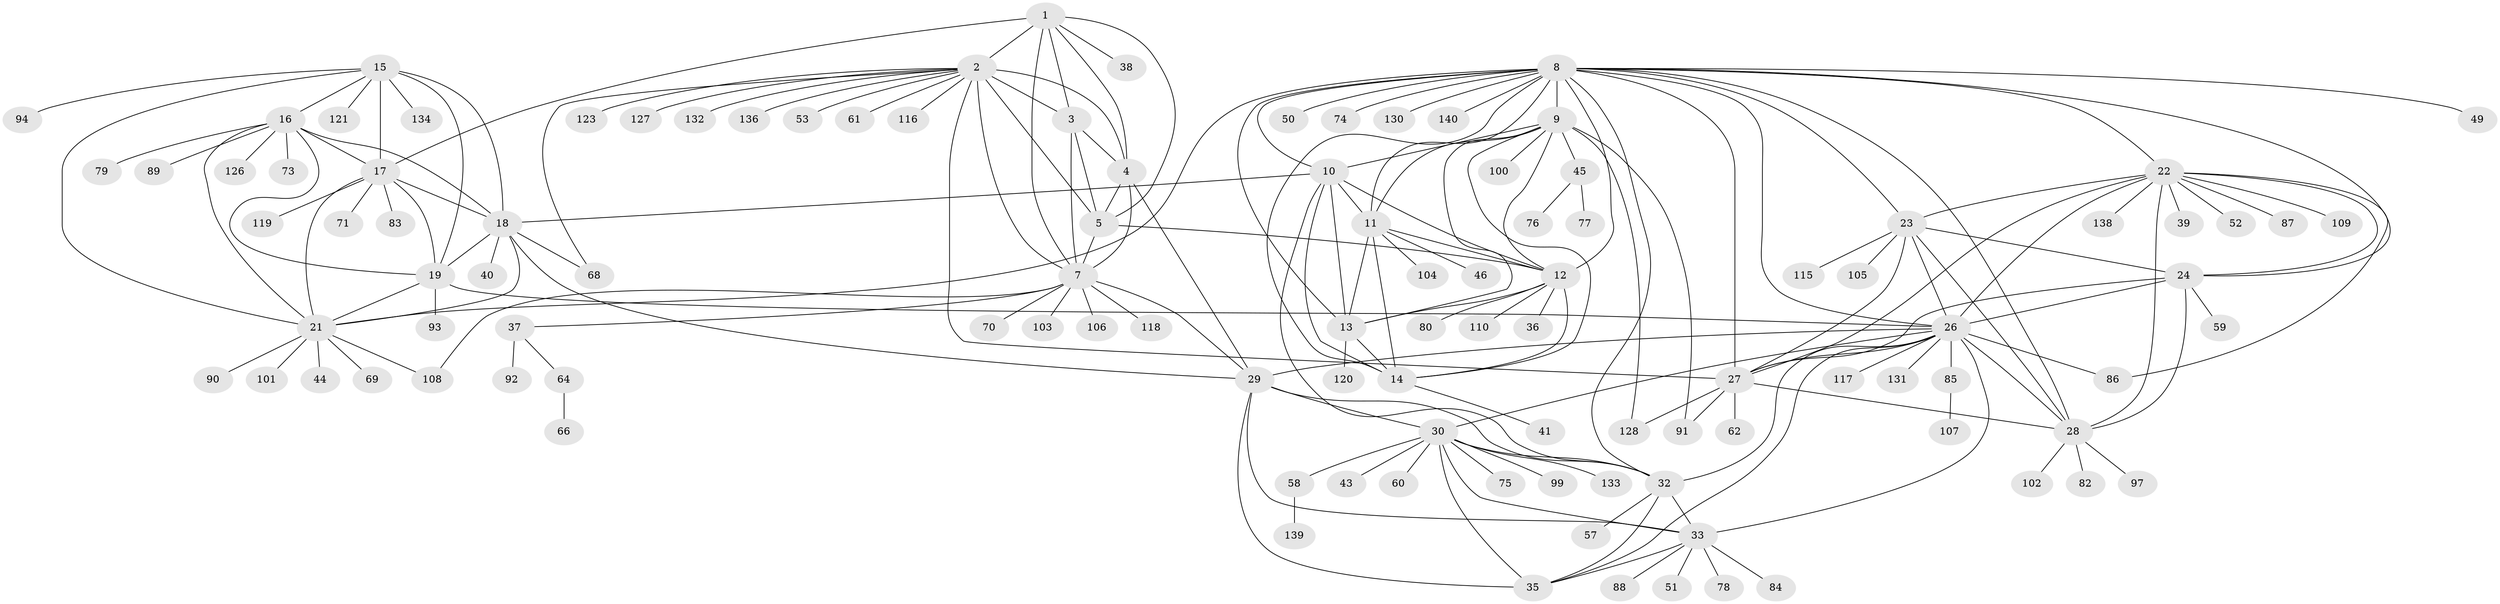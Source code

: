 // Generated by graph-tools (version 1.1) at 2025/52/02/27/25 19:52:14]
// undirected, 111 vertices, 184 edges
graph export_dot {
graph [start="1"]
  node [color=gray90,style=filled];
  1 [super="+42"];
  2 [super="+6"];
  3 [super="+96"];
  4 [super="+55"];
  5;
  7 [super="+65"];
  8 [super="+25"];
  9 [super="+98"];
  10 [super="+129"];
  11 [super="+81"];
  12 [super="+113"];
  13;
  14;
  15 [super="+20"];
  16 [super="+112"];
  17 [super="+63"];
  18 [super="+111"];
  19 [super="+125"];
  21 [super="+72"];
  22 [super="+122"];
  23 [super="+56"];
  24 [super="+48"];
  26 [super="+31"];
  27;
  28 [super="+54"];
  29;
  30 [super="+34"];
  32 [super="+47"];
  33 [super="+137"];
  35;
  36;
  37;
  38;
  39;
  40;
  41 [super="+135"];
  43;
  44;
  45;
  46;
  49;
  50;
  51;
  52;
  53;
  57 [super="+67"];
  58;
  59;
  60;
  61;
  62;
  64 [super="+124"];
  66 [super="+95"];
  68;
  69;
  70;
  71;
  73;
  74;
  75;
  76;
  77;
  78;
  79;
  80;
  82;
  83;
  84;
  85;
  86;
  87;
  88;
  89;
  90;
  91 [super="+114"];
  92;
  93;
  94;
  97;
  99;
  100;
  101;
  102;
  103;
  104;
  105;
  106;
  107;
  108;
  109;
  110;
  115;
  116;
  117;
  118;
  119;
  120;
  121;
  123;
  126;
  127;
  128;
  130;
  131;
  132;
  133;
  134;
  136;
  138;
  139;
  140;
  1 -- 2 [weight=2];
  1 -- 3;
  1 -- 4;
  1 -- 5;
  1 -- 7;
  1 -- 17;
  1 -- 38;
  2 -- 3 [weight=2];
  2 -- 4 [weight=2];
  2 -- 5 [weight=2];
  2 -- 7 [weight=2];
  2 -- 68;
  2 -- 116;
  2 -- 123;
  2 -- 132;
  2 -- 136;
  2 -- 53;
  2 -- 27;
  2 -- 61;
  2 -- 127;
  3 -- 4;
  3 -- 5;
  3 -- 7;
  4 -- 5;
  4 -- 7;
  4 -- 29;
  5 -- 7;
  5 -- 12;
  7 -- 37;
  7 -- 70;
  7 -- 103;
  7 -- 106;
  7 -- 118;
  7 -- 108;
  7 -- 29;
  8 -- 9;
  8 -- 10;
  8 -- 11;
  8 -- 12;
  8 -- 13;
  8 -- 14;
  8 -- 32;
  8 -- 21;
  8 -- 130;
  8 -- 74;
  8 -- 140;
  8 -- 49;
  8 -- 50;
  8 -- 22;
  8 -- 23;
  8 -- 24;
  8 -- 26;
  8 -- 27;
  8 -- 28;
  9 -- 10;
  9 -- 11;
  9 -- 12;
  9 -- 13;
  9 -- 14;
  9 -- 45;
  9 -- 91;
  9 -- 100;
  9 -- 128;
  10 -- 11;
  10 -- 12;
  10 -- 13;
  10 -- 14;
  10 -- 18;
  10 -- 32;
  11 -- 12;
  11 -- 13;
  11 -- 14;
  11 -- 46;
  11 -- 104;
  12 -- 13;
  12 -- 14;
  12 -- 36;
  12 -- 80;
  12 -- 110;
  13 -- 14;
  13 -- 120;
  14 -- 41;
  15 -- 16 [weight=2];
  15 -- 17 [weight=2];
  15 -- 18 [weight=2];
  15 -- 19 [weight=2];
  15 -- 21 [weight=2];
  15 -- 94;
  15 -- 134;
  15 -- 121;
  16 -- 17;
  16 -- 18;
  16 -- 19;
  16 -- 21;
  16 -- 73;
  16 -- 79;
  16 -- 89;
  16 -- 126;
  17 -- 18;
  17 -- 19;
  17 -- 21;
  17 -- 71;
  17 -- 83;
  17 -- 119;
  18 -- 19;
  18 -- 21;
  18 -- 29;
  18 -- 40;
  18 -- 68;
  19 -- 21;
  19 -- 26;
  19 -- 93;
  21 -- 44;
  21 -- 69;
  21 -- 90;
  21 -- 108;
  21 -- 101;
  22 -- 23;
  22 -- 24;
  22 -- 26;
  22 -- 27;
  22 -- 28;
  22 -- 39;
  22 -- 52;
  22 -- 86;
  22 -- 87;
  22 -- 109;
  22 -- 138;
  23 -- 24;
  23 -- 26;
  23 -- 27;
  23 -- 28;
  23 -- 105;
  23 -- 115;
  24 -- 26;
  24 -- 27;
  24 -- 28;
  24 -- 59;
  26 -- 27;
  26 -- 28;
  26 -- 32;
  26 -- 33;
  26 -- 35;
  26 -- 131;
  26 -- 85;
  26 -- 86;
  26 -- 117;
  26 -- 29;
  26 -- 30 [weight=2];
  27 -- 28;
  27 -- 62;
  27 -- 128;
  27 -- 91;
  28 -- 82;
  28 -- 97;
  28 -- 102;
  29 -- 30 [weight=2];
  29 -- 32;
  29 -- 33;
  29 -- 35;
  30 -- 32 [weight=2];
  30 -- 33 [weight=2];
  30 -- 35 [weight=2];
  30 -- 43;
  30 -- 58;
  30 -- 75;
  30 -- 99;
  30 -- 133;
  30 -- 60;
  32 -- 33;
  32 -- 35;
  32 -- 57;
  33 -- 35;
  33 -- 51;
  33 -- 78;
  33 -- 84;
  33 -- 88;
  37 -- 64;
  37 -- 92;
  45 -- 76;
  45 -- 77;
  58 -- 139;
  64 -- 66;
  85 -- 107;
}
